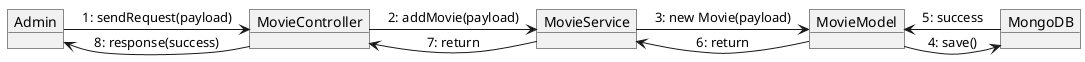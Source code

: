 @startuml
object Admin
object MovieController
object MovieService
object MovieModel
object MongoDB

Admin -> MovieController : 1: sendRequest(payload)
MovieController -> MovieService : 2: addMovie(payload)
MovieService -> MovieModel : 3: new Movie(payload)
MovieModel -> MongoDB : 4: save()
MongoDB --> MovieModel : 5: success
MovieModel --> MovieService : 6: return
MovieService --> MovieController : 7: return
MovieController --> Admin : 8: response(success)
@enduml
